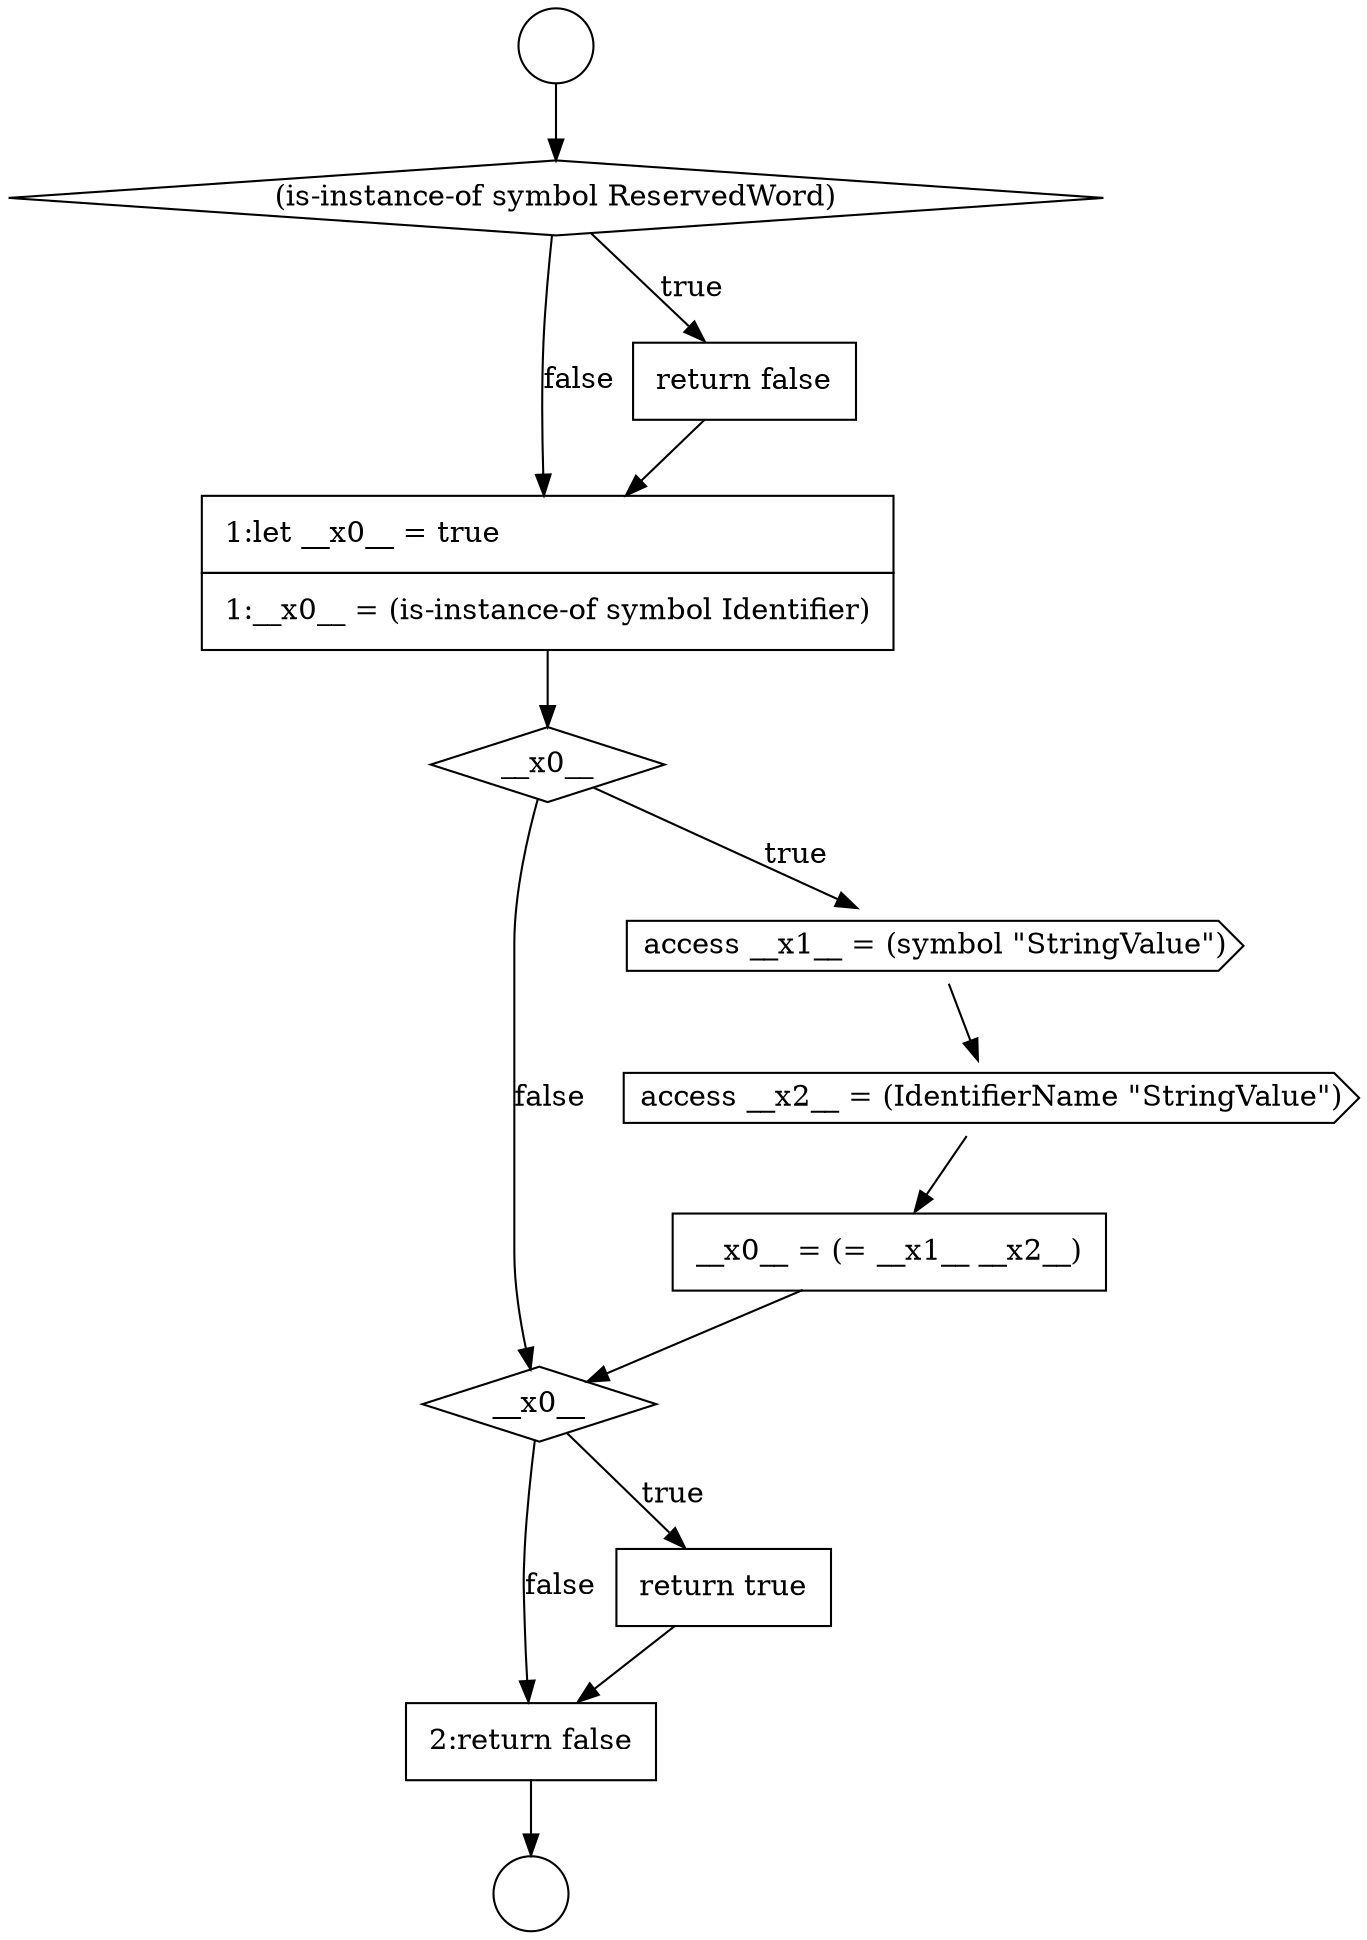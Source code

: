 digraph {
  node3657 [shape=circle label=" " color="black" fillcolor="white" style=filled]
  node3664 [shape=none, margin=0, label=<<font color="black">
    <table border="0" cellborder="1" cellspacing="0" cellpadding="10">
      <tr><td align="left">__x0__ = (= __x1__ __x2__)</td></tr>
    </table>
  </font>> color="black" fillcolor="white" style=filled]
  node3667 [shape=none, margin=0, label=<<font color="black">
    <table border="0" cellborder="1" cellspacing="0" cellpadding="10">
      <tr><td align="left">2:return false</td></tr>
    </table>
  </font>> color="black" fillcolor="white" style=filled]
  node3656 [shape=circle label=" " color="black" fillcolor="white" style=filled]
  node3660 [shape=none, margin=0, label=<<font color="black">
    <table border="0" cellborder="1" cellspacing="0" cellpadding="10">
      <tr><td align="left">1:let __x0__ = true</td></tr>
      <tr><td align="left">1:__x0__ = (is-instance-of symbol Identifier)</td></tr>
    </table>
  </font>> color="black" fillcolor="white" style=filled]
  node3663 [shape=cds, label=<<font color="black">access __x2__ = (IdentifierName &quot;StringValue&quot;)</font>> color="black" fillcolor="white" style=filled]
  node3659 [shape=none, margin=0, label=<<font color="black">
    <table border="0" cellborder="1" cellspacing="0" cellpadding="10">
      <tr><td align="left">return false</td></tr>
    </table>
  </font>> color="black" fillcolor="white" style=filled]
  node3665 [shape=diamond, label=<<font color="black">__x0__</font>> color="black" fillcolor="white" style=filled]
  node3662 [shape=cds, label=<<font color="black">access __x1__ = (symbol &quot;StringValue&quot;)</font>> color="black" fillcolor="white" style=filled]
  node3658 [shape=diamond, label=<<font color="black">(is-instance-of symbol ReservedWord)</font>> color="black" fillcolor="white" style=filled]
  node3661 [shape=diamond, label=<<font color="black">__x0__</font>> color="black" fillcolor="white" style=filled]
  node3666 [shape=none, margin=0, label=<<font color="black">
    <table border="0" cellborder="1" cellspacing="0" cellpadding="10">
      <tr><td align="left">return true</td></tr>
    </table>
  </font>> color="black" fillcolor="white" style=filled]
  node3666 -> node3667 [ color="black"]
  node3659 -> node3660 [ color="black"]
  node3660 -> node3661 [ color="black"]
  node3663 -> node3664 [ color="black"]
  node3667 -> node3657 [ color="black"]
  node3665 -> node3666 [label=<<font color="black">true</font>> color="black"]
  node3665 -> node3667 [label=<<font color="black">false</font>> color="black"]
  node3658 -> node3659 [label=<<font color="black">true</font>> color="black"]
  node3658 -> node3660 [label=<<font color="black">false</font>> color="black"]
  node3662 -> node3663 [ color="black"]
  node3656 -> node3658 [ color="black"]
  node3661 -> node3662 [label=<<font color="black">true</font>> color="black"]
  node3661 -> node3665 [label=<<font color="black">false</font>> color="black"]
  node3664 -> node3665 [ color="black"]
}
